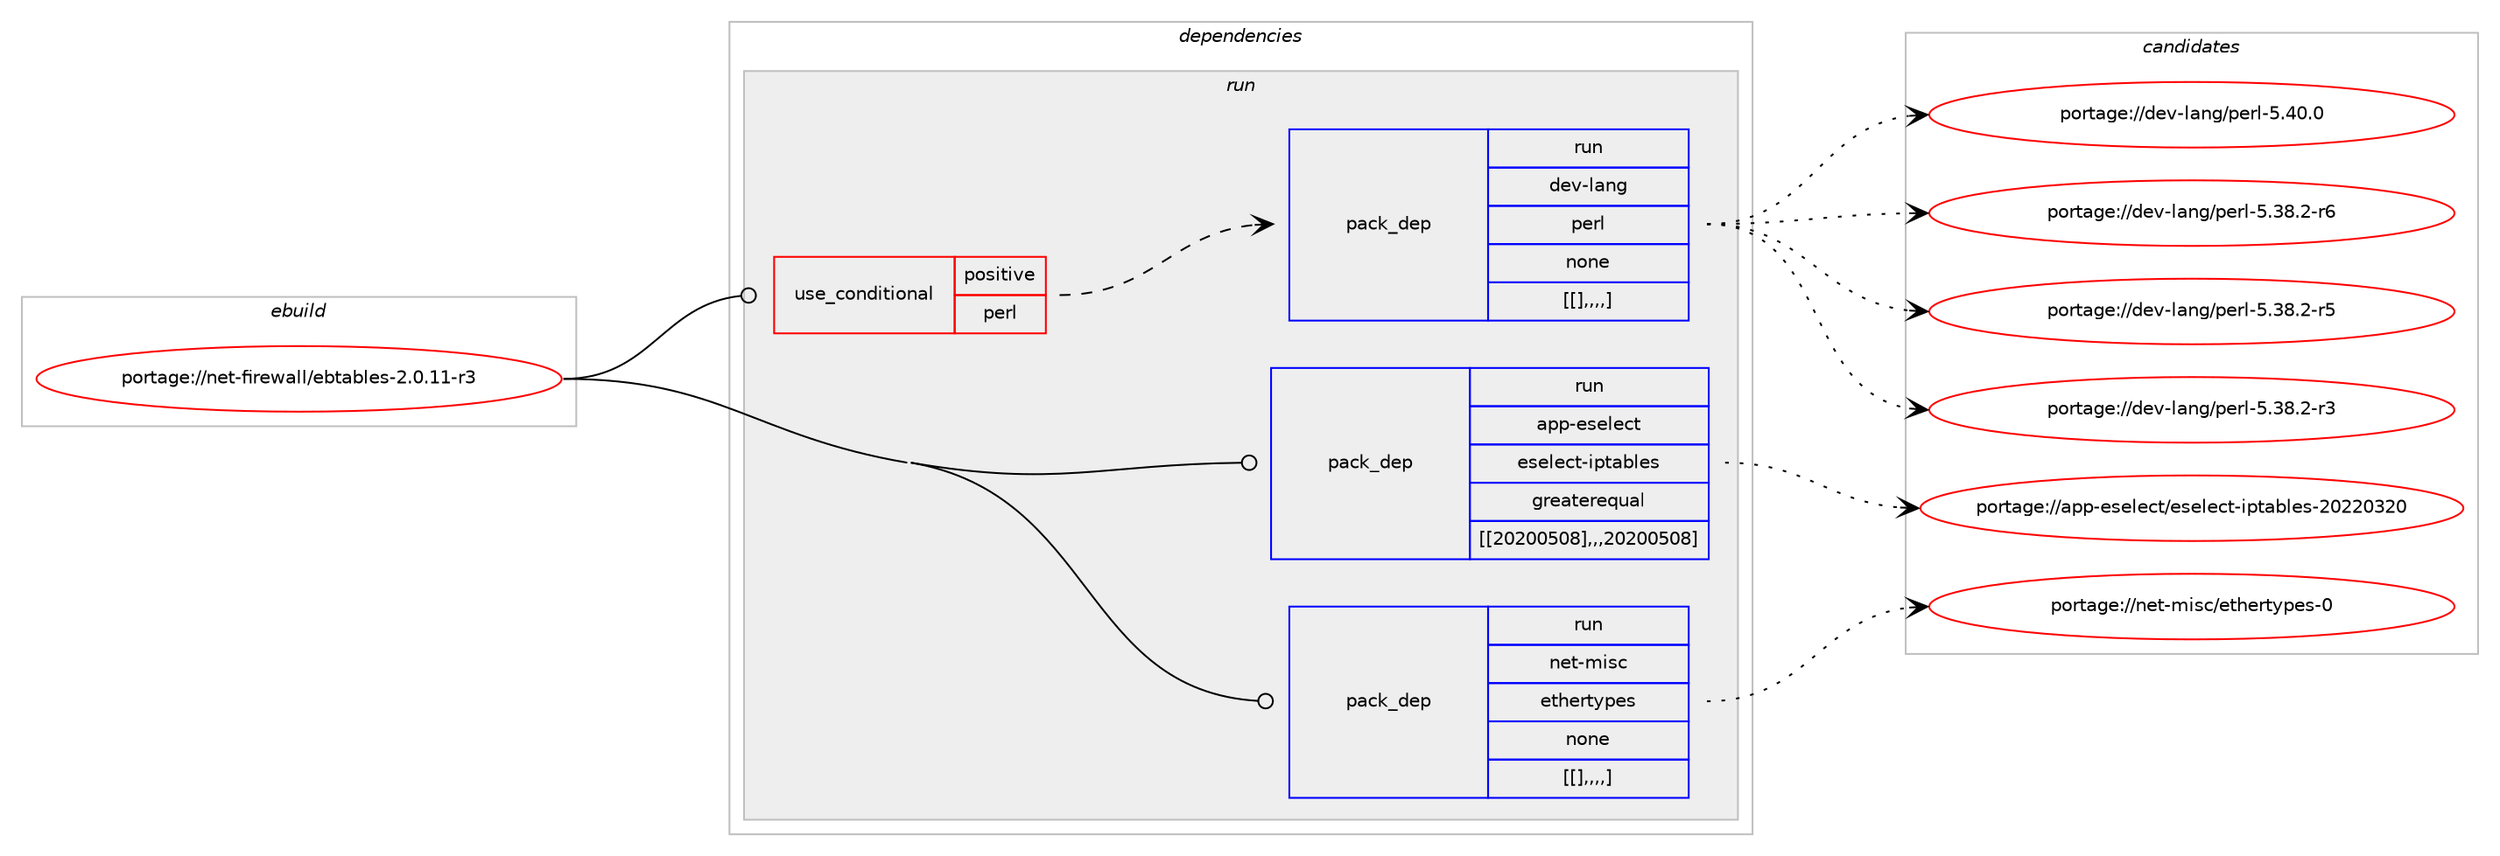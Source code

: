 digraph prolog {

# *************
# Graph options
# *************

newrank=true;
concentrate=true;
compound=true;
graph [rankdir=LR,fontname=Helvetica,fontsize=10,ranksep=1.5];#, ranksep=2.5, nodesep=0.2];
edge  [arrowhead=vee];
node  [fontname=Helvetica,fontsize=10];

# **********
# The ebuild
# **********

subgraph cluster_leftcol {
color=gray;
label=<<i>ebuild</i>>;
id [label="portage://net-firewall/ebtables-2.0.11-r3", color=red, width=4, href="../net-firewall/ebtables-2.0.11-r3.svg"];
}

# ****************
# The dependencies
# ****************

subgraph cluster_midcol {
color=gray;
label=<<i>dependencies</i>>;
subgraph cluster_compile {
fillcolor="#eeeeee";
style=filled;
label=<<i>compile</i>>;
}
subgraph cluster_compileandrun {
fillcolor="#eeeeee";
style=filled;
label=<<i>compile and run</i>>;
}
subgraph cluster_run {
fillcolor="#eeeeee";
style=filled;
label=<<i>run</i>>;
subgraph cond94739 {
dependency365530 [label=<<TABLE BORDER="0" CELLBORDER="1" CELLSPACING="0" CELLPADDING="4"><TR><TD ROWSPAN="3" CELLPADDING="10">use_conditional</TD></TR><TR><TD>positive</TD></TR><TR><TD>perl</TD></TR></TABLE>>, shape=none, color=red];
subgraph pack268036 {
dependency365531 [label=<<TABLE BORDER="0" CELLBORDER="1" CELLSPACING="0" CELLPADDING="4" WIDTH="220"><TR><TD ROWSPAN="6" CELLPADDING="30">pack_dep</TD></TR><TR><TD WIDTH="110">run</TD></TR><TR><TD>dev-lang</TD></TR><TR><TD>perl</TD></TR><TR><TD>none</TD></TR><TR><TD>[[],,,,]</TD></TR></TABLE>>, shape=none, color=blue];
}
dependency365530:e -> dependency365531:w [weight=20,style="dashed",arrowhead="vee"];
}
id:e -> dependency365530:w [weight=20,style="solid",arrowhead="odot"];
subgraph pack268037 {
dependency365532 [label=<<TABLE BORDER="0" CELLBORDER="1" CELLSPACING="0" CELLPADDING="4" WIDTH="220"><TR><TD ROWSPAN="6" CELLPADDING="30">pack_dep</TD></TR><TR><TD WIDTH="110">run</TD></TR><TR><TD>app-eselect</TD></TR><TR><TD>eselect-iptables</TD></TR><TR><TD>greaterequal</TD></TR><TR><TD>[[20200508],,,20200508]</TD></TR></TABLE>>, shape=none, color=blue];
}
id:e -> dependency365532:w [weight=20,style="solid",arrowhead="odot"];
subgraph pack268038 {
dependency365533 [label=<<TABLE BORDER="0" CELLBORDER="1" CELLSPACING="0" CELLPADDING="4" WIDTH="220"><TR><TD ROWSPAN="6" CELLPADDING="30">pack_dep</TD></TR><TR><TD WIDTH="110">run</TD></TR><TR><TD>net-misc</TD></TR><TR><TD>ethertypes</TD></TR><TR><TD>none</TD></TR><TR><TD>[[],,,,]</TD></TR></TABLE>>, shape=none, color=blue];
}
id:e -> dependency365533:w [weight=20,style="solid",arrowhead="odot"];
}
}

# **************
# The candidates
# **************

subgraph cluster_choices {
rank=same;
color=gray;
label=<<i>candidates</i>>;

subgraph choice268036 {
color=black;
nodesep=1;
choice10010111845108971101034711210111410845534652484648 [label="portage://dev-lang/perl-5.40.0", color=red, width=4,href="../dev-lang/perl-5.40.0.svg"];
choice100101118451089711010347112101114108455346515646504511454 [label="portage://dev-lang/perl-5.38.2-r6", color=red, width=4,href="../dev-lang/perl-5.38.2-r6.svg"];
choice100101118451089711010347112101114108455346515646504511453 [label="portage://dev-lang/perl-5.38.2-r5", color=red, width=4,href="../dev-lang/perl-5.38.2-r5.svg"];
choice100101118451089711010347112101114108455346515646504511451 [label="portage://dev-lang/perl-5.38.2-r3", color=red, width=4,href="../dev-lang/perl-5.38.2-r3.svg"];
dependency365531:e -> choice10010111845108971101034711210111410845534652484648:w [style=dotted,weight="100"];
dependency365531:e -> choice100101118451089711010347112101114108455346515646504511454:w [style=dotted,weight="100"];
dependency365531:e -> choice100101118451089711010347112101114108455346515646504511453:w [style=dotted,weight="100"];
dependency365531:e -> choice100101118451089711010347112101114108455346515646504511451:w [style=dotted,weight="100"];
}
subgraph choice268037 {
color=black;
nodesep=1;
choice9711211245101115101108101991164710111510110810199116451051121169798108101115455048505048515048 [label="portage://app-eselect/eselect-iptables-20220320", color=red, width=4,href="../app-eselect/eselect-iptables-20220320.svg"];
dependency365532:e -> choice9711211245101115101108101991164710111510110810199116451051121169798108101115455048505048515048:w [style=dotted,weight="100"];
}
subgraph choice268038 {
color=black;
nodesep=1;
choice1101011164510910511599471011161041011141161211121011154548 [label="portage://net-misc/ethertypes-0", color=red, width=4,href="../net-misc/ethertypes-0.svg"];
dependency365533:e -> choice1101011164510910511599471011161041011141161211121011154548:w [style=dotted,weight="100"];
}
}

}
